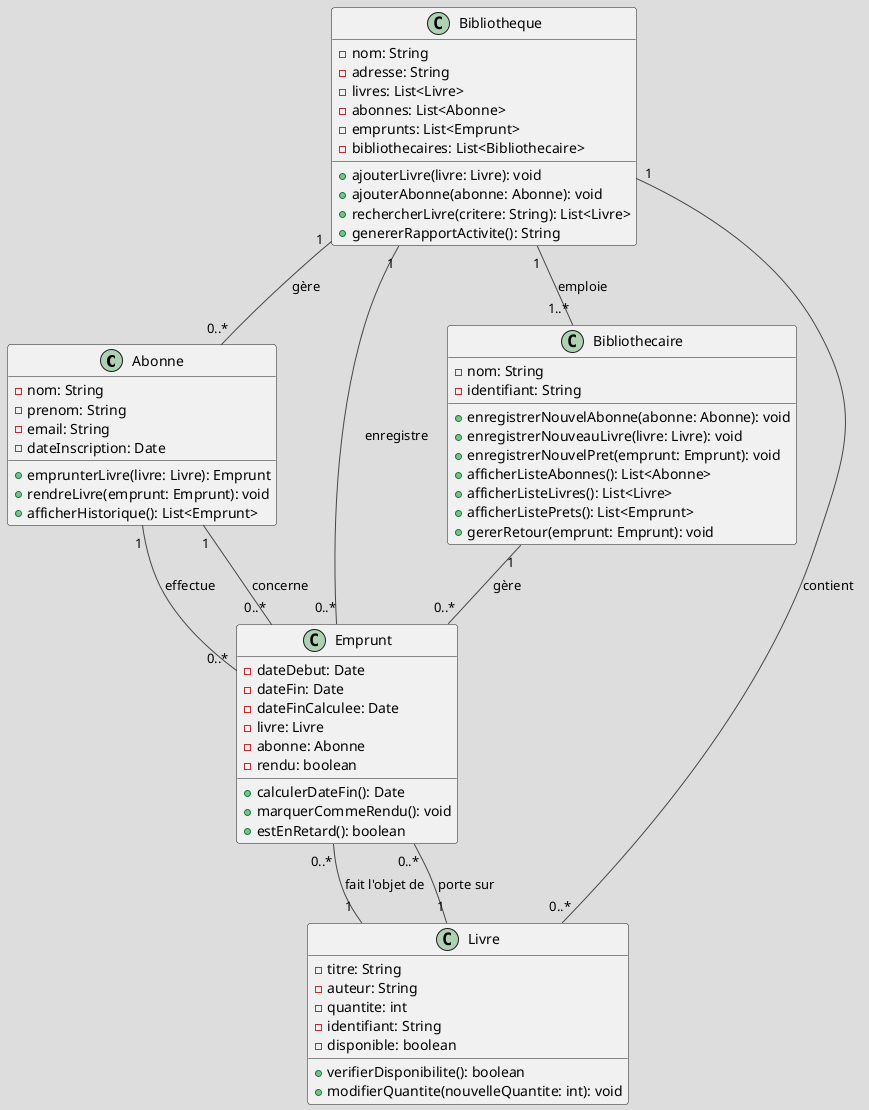 @startuml Bibliotheque_System

!theme toy

class Abonne {
    -nom: String
    -prenom: String
    -email: String
    -dateInscription: Date
    +emprunterLivre(livre: Livre): Emprunt
    +rendreLivre(emprunt: Emprunt): void
    +afficherHistorique(): List<Emprunt>
}

class Livre {
    -titre: String
    -auteur: String
    -quantite: int
    -identifiant: String
    -disponible: boolean
    +verifierDisponibilite(): boolean
    +modifierQuantite(nouvelleQuantite: int): void
}

class Emprunt {
    -dateDebut: Date
    -dateFin: Date
    -dateFinCalculee: Date
    -livre: Livre
    -abonne: Abonne
    -rendu: boolean
    +calculerDateFin(): Date
    +marquerCommeRendu(): void
    +estEnRetard(): boolean
}

class Bibliothecaire {
    -nom: String
    -identifiant: String
    +enregistrerNouvelAbonne(abonne: Abonne): void
    +enregistrerNouveauLivre(livre: Livre): void
    +enregistrerNouvelPret(emprunt: Emprunt): void
    +afficherListeAbonnes(): List<Abonne>
    +afficherListeLivres(): List<Livre>
    +afficherListePrets(): List<Emprunt>
    +gererRetour(emprunt: Emprunt): void
}

class Bibliotheque {
    -nom: String
    -adresse: String
    -livres: List<Livre>
    -abonnes: List<Abonne>
    -emprunts: List<Emprunt>
    -bibliothecaires: List<Bibliothecaire>
    +ajouterLivre(livre: Livre): void
    +ajouterAbonne(abonne: Abonne): void
    +rechercherLivre(critere: String): List<Livre>
    +genererRapportActivite(): String
}

' Relations avec cardinalités
Bibliotheque "1"--"0..*" Livre : "contient"
Bibliotheque "1"--"0..*" Abonne : "gère"
Bibliotheque "1"--"0..*" Emprunt : "enregistre"
Bibliotheque "1"--"1..*" Bibliothecaire : "emploie"

Abonne "1"--"0..*" Emprunt : "effectue"
Livre "1"--"0..*" Emprunt : "fait l'objet de"

Emprunt "0..*"--"1" Abonne : "concerne"
Emprunt "0..*"--"1" Livre : "porte sur"

Bibliothecaire "1"--"0..*" Emprunt : "gère"

@enduml